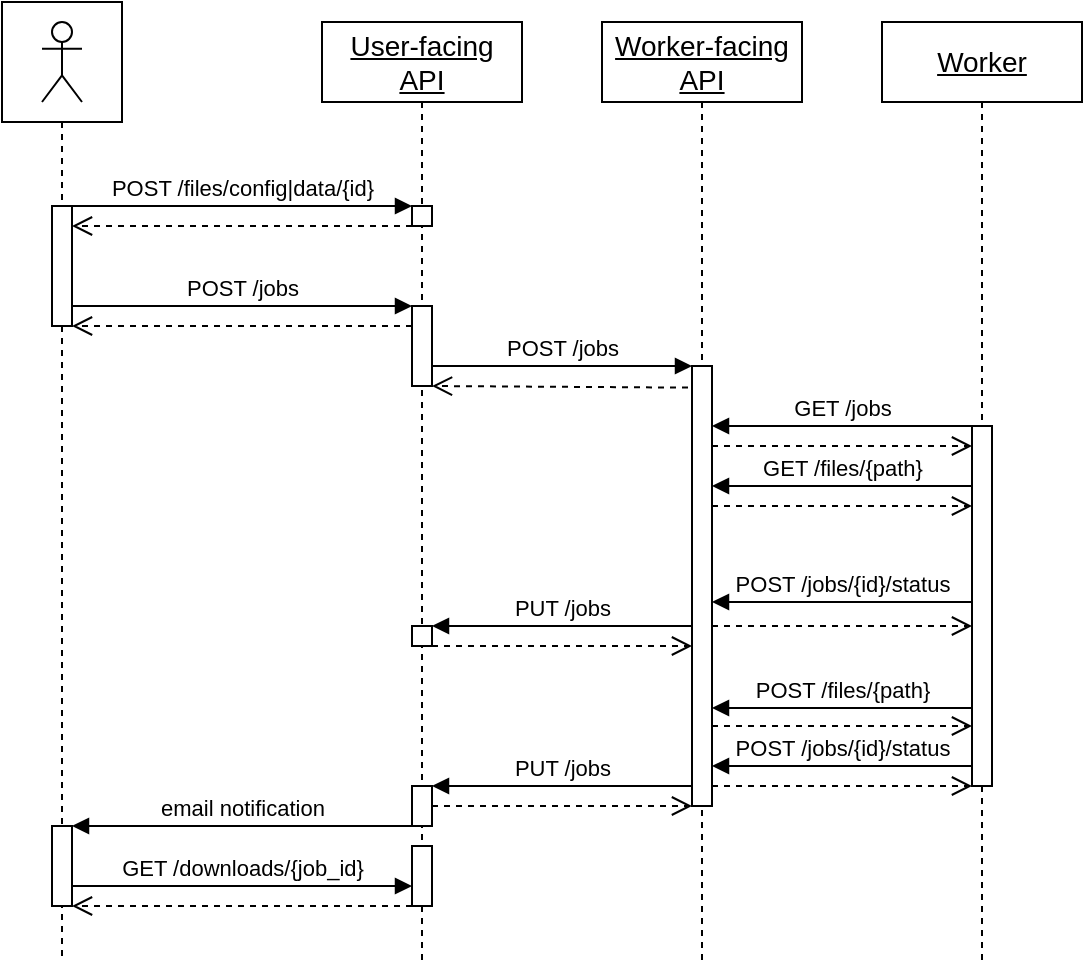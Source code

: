 <mxfile version="24.0.2" type="google">
  <diagram name="Page-1" id="2YBvvXClWsGukQMizWep">
    <mxGraphModel grid="1" page="1" gridSize="10" guides="1" tooltips="1" connect="1" arrows="1" fold="1" pageScale="1" pageWidth="560" pageHeight="500" math="0" shadow="0">
      <root>
        <mxCell id="0" />
        <mxCell id="1" parent="0" />
        <mxCell id="aM9ryv3xv72pqoxQDRHE-1" value="" style="shape=umlLifeline;perimeter=lifelinePerimeter;whiteSpace=wrap;html=1;container=0;dropTarget=0;collapsible=0;recursiveResize=0;outlineConnect=0;portConstraint=eastwest;newEdgeStyle={&quot;edgeStyle&quot;:&quot;elbowEdgeStyle&quot;,&quot;elbow&quot;:&quot;vertical&quot;,&quot;curved&quot;:0,&quot;rounded&quot;:0};size=60;" vertex="1" parent="1">
          <mxGeometry x="10" y="10" width="60" height="480" as="geometry" />
        </mxCell>
        <mxCell id="aM9ryv3xv72pqoxQDRHE-2" value="" style="html=1;points=[];perimeter=orthogonalPerimeter;outlineConnect=0;targetShapes=umlLifeline;portConstraint=eastwest;newEdgeStyle={&quot;edgeStyle&quot;:&quot;elbowEdgeStyle&quot;,&quot;elbow&quot;:&quot;vertical&quot;,&quot;curved&quot;:0,&quot;rounded&quot;:0};" vertex="1" parent="aM9ryv3xv72pqoxQDRHE-1">
          <mxGeometry x="25" y="102" width="10" height="60" as="geometry" />
        </mxCell>
        <mxCell id="aM9ryv3xv72pqoxQDRHE-5" value="&lt;div style=&quot;font-size: 14px;&quot;&gt;&lt;font style=&quot;font-size: 14px;&quot;&gt;&lt;u&gt;User-facing&lt;/u&gt;&lt;/font&gt;&lt;/div&gt;&lt;div style=&quot;font-size: 14px;&quot;&gt;&lt;font style=&quot;font-size: 14px;&quot;&gt;&lt;u&gt;API&lt;br&gt;&lt;/u&gt;&lt;/font&gt;&lt;/div&gt;" style="shape=umlLifeline;perimeter=lifelinePerimeter;whiteSpace=wrap;html=1;container=0;dropTarget=0;collapsible=0;recursiveResize=0;outlineConnect=0;portConstraint=eastwest;newEdgeStyle={&quot;edgeStyle&quot;:&quot;elbowEdgeStyle&quot;,&quot;elbow&quot;:&quot;vertical&quot;,&quot;curved&quot;:0,&quot;rounded&quot;:0};" vertex="1" parent="1">
          <mxGeometry x="170" y="20" width="100" height="470" as="geometry" />
        </mxCell>
        <mxCell id="0E04kj_4lPDgnAjs8gwm-9" value="" style="html=1;points=[];perimeter=orthogonalPerimeter;outlineConnect=0;targetShapes=umlLifeline;portConstraint=eastwest;newEdgeStyle={&quot;edgeStyle&quot;:&quot;elbowEdgeStyle&quot;,&quot;elbow&quot;:&quot;vertical&quot;,&quot;curved&quot;:0,&quot;rounded&quot;:0};" vertex="1" parent="aM9ryv3xv72pqoxQDRHE-5">
          <mxGeometry x="45" y="92" width="10" height="10" as="geometry" />
        </mxCell>
        <mxCell id="0E04kj_4lPDgnAjs8gwm-18" value="" style="html=1;points=[];perimeter=orthogonalPerimeter;outlineConnect=0;targetShapes=umlLifeline;portConstraint=eastwest;newEdgeStyle={&quot;edgeStyle&quot;:&quot;elbowEdgeStyle&quot;,&quot;elbow&quot;:&quot;vertical&quot;,&quot;curved&quot;:0,&quot;rounded&quot;:0};" vertex="1" parent="aM9ryv3xv72pqoxQDRHE-5">
          <mxGeometry x="45" y="142" width="10" height="40" as="geometry" />
        </mxCell>
        <mxCell id="0E04kj_4lPDgnAjs8gwm-41" value="" style="html=1;points=[];perimeter=orthogonalPerimeter;outlineConnect=0;targetShapes=umlLifeline;portConstraint=eastwest;newEdgeStyle={&quot;edgeStyle&quot;:&quot;elbowEdgeStyle&quot;,&quot;elbow&quot;:&quot;vertical&quot;,&quot;curved&quot;:0,&quot;rounded&quot;:0};" vertex="1" parent="aM9ryv3xv72pqoxQDRHE-5">
          <mxGeometry x="45" y="302" width="10" height="10" as="geometry" />
        </mxCell>
        <mxCell id="0E04kj_4lPDgnAjs8gwm-1" value="" style="shape=umlActor;verticalLabelPosition=bottom;verticalAlign=top;html=1;outlineConnect=0;" vertex="1" parent="1">
          <mxGeometry x="30" y="20" width="20" height="40" as="geometry" />
        </mxCell>
        <mxCell id="0E04kj_4lPDgnAjs8gwm-4" value="&lt;div style=&quot;font-size: 14px;&quot;&gt;&lt;font style=&quot;font-size: 14px;&quot;&gt;&lt;u&gt;Worker-facing&lt;/u&gt;&lt;/font&gt;&lt;/div&gt;&lt;div style=&quot;font-size: 14px;&quot;&gt;&lt;font style=&quot;font-size: 14px;&quot;&gt;&lt;u&gt;API&lt;br&gt;&lt;/u&gt;&lt;/font&gt;&lt;/div&gt;" style="shape=umlLifeline;perimeter=lifelinePerimeter;whiteSpace=wrap;html=1;container=0;dropTarget=0;collapsible=0;recursiveResize=0;outlineConnect=0;portConstraint=eastwest;newEdgeStyle={&quot;edgeStyle&quot;:&quot;elbowEdgeStyle&quot;,&quot;elbow&quot;:&quot;vertical&quot;,&quot;curved&quot;:0,&quot;rounded&quot;:0};" vertex="1" parent="1">
          <mxGeometry x="310" y="20" width="100" height="470" as="geometry" />
        </mxCell>
        <mxCell id="0E04kj_4lPDgnAjs8gwm-5" value="" style="html=1;points=[];perimeter=orthogonalPerimeter;outlineConnect=0;targetShapes=umlLifeline;portConstraint=eastwest;newEdgeStyle={&quot;edgeStyle&quot;:&quot;elbowEdgeStyle&quot;,&quot;elbow&quot;:&quot;vertical&quot;,&quot;curved&quot;:0,&quot;rounded&quot;:0};" vertex="1" parent="0E04kj_4lPDgnAjs8gwm-4">
          <mxGeometry x="45" y="172" width="10" height="220" as="geometry" />
        </mxCell>
        <mxCell id="0E04kj_4lPDgnAjs8gwm-10" value="POST /files/config|data/{id}" style="html=1;verticalAlign=bottom;endArrow=block;edgeStyle=elbowEdgeStyle;elbow=vertical;curved=0;rounded=0;" edge="1" parent="1">
          <mxGeometry relative="1" as="geometry">
            <mxPoint x="45" y="112" as="sourcePoint" />
            <Array as="points">
              <mxPoint x="160" y="112" />
              <mxPoint x="150" y="102" />
              <mxPoint x="130" y="142" />
            </Array>
            <mxPoint x="215" y="112" as="targetPoint" />
          </mxGeometry>
        </mxCell>
        <mxCell id="0E04kj_4lPDgnAjs8gwm-11" value="" style="html=1;verticalAlign=bottom;endArrow=open;dashed=1;endSize=8;edgeStyle=elbowEdgeStyle;elbow=vertical;curved=0;rounded=0;" edge="1" parent="1">
          <mxGeometry relative="1" as="geometry">
            <mxPoint x="45" y="122" as="targetPoint" />
            <Array as="points">
              <mxPoint x="150" y="122" />
              <mxPoint x="140" y="302" />
            </Array>
            <mxPoint x="215" y="122" as="sourcePoint" />
          </mxGeometry>
        </mxCell>
        <mxCell id="0E04kj_4lPDgnAjs8gwm-13" value="POST /jobs" style="html=1;verticalAlign=bottom;endArrow=block;edgeStyle=elbowEdgeStyle;elbow=vertical;curved=0;rounded=0;" edge="1" parent="1">
          <mxGeometry relative="1" as="geometry">
            <mxPoint x="45" y="162" as="sourcePoint" />
            <Array as="points">
              <mxPoint x="160" y="162" />
              <mxPoint x="150" y="152" />
              <mxPoint x="130" y="192" />
            </Array>
            <mxPoint x="215" y="162" as="targetPoint" />
          </mxGeometry>
        </mxCell>
        <mxCell id="0E04kj_4lPDgnAjs8gwm-14" value="" style="html=1;verticalAlign=bottom;endArrow=open;dashed=1;endSize=8;edgeStyle=elbowEdgeStyle;elbow=vertical;curved=0;rounded=0;" edge="1" parent="1">
          <mxGeometry relative="1" as="geometry">
            <mxPoint x="45" y="172" as="targetPoint" />
            <Array as="points">
              <mxPoint x="150" y="172" />
              <mxPoint x="140" y="352" />
            </Array>
            <mxPoint x="215" y="172" as="sourcePoint" />
          </mxGeometry>
        </mxCell>
        <mxCell id="0E04kj_4lPDgnAjs8gwm-22" value="&lt;font size=&quot;1&quot;&gt;&lt;u style=&quot;font-size: 14px;&quot;&gt;Worker&lt;/u&gt;&lt;/font&gt;" style="shape=umlLifeline;perimeter=lifelinePerimeter;whiteSpace=wrap;html=1;container=0;dropTarget=0;collapsible=0;recursiveResize=0;outlineConnect=0;portConstraint=eastwest;newEdgeStyle={&quot;edgeStyle&quot;:&quot;elbowEdgeStyle&quot;,&quot;elbow&quot;:&quot;vertical&quot;,&quot;curved&quot;:0,&quot;rounded&quot;:0};" vertex="1" parent="1">
          <mxGeometry x="450" y="20" width="100" height="470" as="geometry" />
        </mxCell>
        <mxCell id="0E04kj_4lPDgnAjs8gwm-23" value="" style="html=1;points=[];perimeter=orthogonalPerimeter;outlineConnect=0;targetShapes=umlLifeline;portConstraint=eastwest;newEdgeStyle={&quot;edgeStyle&quot;:&quot;elbowEdgeStyle&quot;,&quot;elbow&quot;:&quot;vertical&quot;,&quot;curved&quot;:0,&quot;rounded&quot;:0};" vertex="1" parent="0E04kj_4lPDgnAjs8gwm-22">
          <mxGeometry x="45" y="202" width="10" height="180" as="geometry" />
        </mxCell>
        <mxCell id="0E04kj_4lPDgnAjs8gwm-29" value="" style="html=1;verticalAlign=bottom;endArrow=open;dashed=1;endSize=8;edgeStyle=elbowEdgeStyle;elbow=vertical;curved=0;rounded=0;exitX=0.53;exitY=0.56;exitDx=0;exitDy=0;exitPerimeter=0;" edge="1" parent="1" target="0E04kj_4lPDgnAjs8gwm-18">
          <mxGeometry relative="1" as="geometry">
            <mxPoint x="215" y="202" as="targetPoint" />
            <Array as="points">
              <mxPoint x="350" y="202" />
              <mxPoint x="340" y="242" />
              <mxPoint x="140" y="392" />
            </Array>
            <mxPoint x="353" y="202.8" as="sourcePoint" />
          </mxGeometry>
        </mxCell>
        <mxCell id="0E04kj_4lPDgnAjs8gwm-33" value="POST /jobs" style="html=1;verticalAlign=bottom;endArrow=block;edgeStyle=elbowEdgeStyle;elbow=vertical;curved=0;rounded=0;" edge="1" parent="1" source="0E04kj_4lPDgnAjs8gwm-18" target="0E04kj_4lPDgnAjs8gwm-5">
          <mxGeometry relative="1" as="geometry">
            <mxPoint x="230" y="192" as="sourcePoint" />
            <Array as="points">
              <mxPoint x="305" y="192" />
              <mxPoint x="295" y="212" />
              <mxPoint x="275" y="252" />
            </Array>
            <mxPoint x="350" y="192" as="targetPoint" />
          </mxGeometry>
        </mxCell>
        <mxCell id="0E04kj_4lPDgnAjs8gwm-35" value="" style="html=1;verticalAlign=bottom;endArrow=open;dashed=1;endSize=8;edgeStyle=elbowEdgeStyle;elbow=vertical;curved=0;rounded=0;" edge="1" parent="1">
          <mxGeometry relative="1" as="geometry">
            <mxPoint x="495" y="232" as="targetPoint" />
            <Array as="points">
              <mxPoint x="435" y="232" />
              <mxPoint x="495" y="242" />
              <mxPoint x="295" y="392" />
            </Array>
            <mxPoint x="365" y="232" as="sourcePoint" />
          </mxGeometry>
        </mxCell>
        <mxCell id="0E04kj_4lPDgnAjs8gwm-36" value="GET /jobs" style="html=1;verticalAlign=bottom;endArrow=block;edgeStyle=elbowEdgeStyle;elbow=vertical;curved=0;rounded=0;" edge="1" parent="1">
          <mxGeometry relative="1" as="geometry">
            <mxPoint x="495" y="222" as="sourcePoint" />
            <Array as="points">
              <mxPoint x="450" y="222" />
              <mxPoint x="440" y="212" />
              <mxPoint x="420" y="252" />
            </Array>
            <mxPoint x="365" y="222" as="targetPoint" />
          </mxGeometry>
        </mxCell>
        <mxCell id="0E04kj_4lPDgnAjs8gwm-37" value="" style="html=1;verticalAlign=bottom;endArrow=open;dashed=1;endSize=8;edgeStyle=elbowEdgeStyle;elbow=vertical;curved=0;rounded=0;" edge="1" parent="1">
          <mxGeometry relative="1" as="geometry">
            <mxPoint x="495" y="322" as="targetPoint" />
            <Array as="points">
              <mxPoint x="460" y="322" />
              <mxPoint x="440" y="312" />
              <mxPoint x="500" y="322" />
              <mxPoint x="300" y="472" />
            </Array>
            <mxPoint x="365" y="322" as="sourcePoint" />
          </mxGeometry>
        </mxCell>
        <mxCell id="0E04kj_4lPDgnAjs8gwm-38" value="POST /jobs/{id}/status" style="html=1;verticalAlign=bottom;endArrow=block;edgeStyle=elbowEdgeStyle;elbow=vertical;curved=0;rounded=0;" edge="1" parent="1">
          <mxGeometry relative="1" as="geometry">
            <mxPoint x="495" y="310" as="sourcePoint" />
            <Array as="points">
              <mxPoint x="410" y="310" />
              <mxPoint x="455" y="290" />
              <mxPoint x="445" y="280" />
              <mxPoint x="425" y="320" />
            </Array>
            <mxPoint x="365" y="310" as="targetPoint" />
          </mxGeometry>
        </mxCell>
        <mxCell id="0E04kj_4lPDgnAjs8gwm-42" value="" style="html=1;verticalAlign=bottom;endArrow=open;dashed=1;endSize=8;edgeStyle=elbowEdgeStyle;elbow=vertical;curved=0;rounded=0;" edge="1" parent="1">
          <mxGeometry relative="1" as="geometry">
            <mxPoint x="355" y="332" as="targetPoint" />
            <Array as="points">
              <mxPoint x="300" y="332" />
              <mxPoint x="360" y="342" />
              <mxPoint x="160" y="492" />
            </Array>
            <mxPoint x="225" y="332" as="sourcePoint" />
          </mxGeometry>
        </mxCell>
        <mxCell id="0E04kj_4lPDgnAjs8gwm-43" value="PUT /jobs" style="html=1;verticalAlign=bottom;endArrow=block;edgeStyle=elbowEdgeStyle;elbow=vertical;curved=0;rounded=0;" edge="1" parent="1">
          <mxGeometry relative="1" as="geometry">
            <mxPoint x="355" y="322" as="sourcePoint" />
            <Array as="points">
              <mxPoint x="315" y="322" />
              <mxPoint x="305" y="312" />
              <mxPoint x="285" y="352" />
            </Array>
            <mxPoint x="225" y="322" as="targetPoint" />
          </mxGeometry>
        </mxCell>
        <mxCell id="m1_kEds3p9GuMPIvWVn0-3" value="GET /files/{path}" style="html=1;verticalAlign=bottom;endArrow=block;edgeStyle=elbowEdgeStyle;elbow=vertical;curved=0;rounded=0;" edge="1" parent="1">
          <mxGeometry relative="1" as="geometry">
            <mxPoint x="495" y="252" as="sourcePoint" />
            <Array as="points">
              <mxPoint x="450" y="252" />
              <mxPoint x="440" y="242" />
              <mxPoint x="420" y="282" />
            </Array>
            <mxPoint x="365" y="252" as="targetPoint" />
          </mxGeometry>
        </mxCell>
        <mxCell id="m1_kEds3p9GuMPIvWVn0-4" value="" style="html=1;verticalAlign=bottom;endArrow=open;dashed=1;endSize=8;edgeStyle=elbowEdgeStyle;elbow=vertical;curved=0;rounded=0;" edge="1" parent="1">
          <mxGeometry relative="1" as="geometry">
            <mxPoint x="495" y="262" as="targetPoint" />
            <Array as="points">
              <mxPoint x="435" y="262" />
              <mxPoint x="495" y="272" />
              <mxPoint x="295" y="422" />
            </Array>
            <mxPoint x="365" y="262" as="sourcePoint" />
          </mxGeometry>
        </mxCell>
        <mxCell id="m1_kEds3p9GuMPIvWVn0-5" value="POST /files/{path}" style="html=1;verticalAlign=bottom;endArrow=block;edgeStyle=elbowEdgeStyle;elbow=vertical;curved=0;rounded=0;" edge="1" parent="1">
          <mxGeometry relative="1" as="geometry">
            <mxPoint x="495" y="363" as="sourcePoint" />
            <Array as="points">
              <mxPoint x="450" y="363" />
              <mxPoint x="440" y="353" />
              <mxPoint x="420" y="393" />
            </Array>
            <mxPoint x="365" y="363" as="targetPoint" />
          </mxGeometry>
        </mxCell>
        <mxCell id="m1_kEds3p9GuMPIvWVn0-6" value="" style="html=1;verticalAlign=bottom;endArrow=open;dashed=1;endSize=8;edgeStyle=elbowEdgeStyle;elbow=vertical;curved=0;rounded=0;" edge="1" parent="1">
          <mxGeometry relative="1" as="geometry">
            <mxPoint x="495" y="372" as="targetPoint" />
            <Array as="points">
              <mxPoint x="435" y="372" />
              <mxPoint x="495" y="382" />
              <mxPoint x="295" y="532" />
            </Array>
            <mxPoint x="365" y="372" as="sourcePoint" />
          </mxGeometry>
        </mxCell>
        <mxCell id="m1_kEds3p9GuMPIvWVn0-7" value="POST /jobs/{id}/status" style="html=1;verticalAlign=bottom;endArrow=block;edgeStyle=elbowEdgeStyle;elbow=horizontal;curved=0;rounded=0;" edge="1" parent="1">
          <mxGeometry relative="1" as="geometry">
            <mxPoint x="495" y="392" as="sourcePoint" />
            <Array as="points">
              <mxPoint x="450" y="392" />
              <mxPoint x="440" y="382" />
              <mxPoint x="420" y="422" />
            </Array>
            <mxPoint x="365" y="392" as="targetPoint" />
          </mxGeometry>
        </mxCell>
        <mxCell id="m1_kEds3p9GuMPIvWVn0-8" value="" style="html=1;verticalAlign=bottom;endArrow=open;dashed=1;endSize=8;edgeStyle=elbowEdgeStyle;elbow=vertical;curved=0;rounded=0;" edge="1" parent="1">
          <mxGeometry relative="1" as="geometry">
            <mxPoint x="495" y="402" as="targetPoint" />
            <Array as="points">
              <mxPoint x="435" y="402" />
              <mxPoint x="495" y="412" />
              <mxPoint x="295" y="562" />
            </Array>
            <mxPoint x="365" y="402" as="sourcePoint" />
          </mxGeometry>
        </mxCell>
        <mxCell id="m1_kEds3p9GuMPIvWVn0-9" value="PUT /jobs" style="html=1;verticalAlign=bottom;endArrow=block;edgeStyle=elbowEdgeStyle;elbow=vertical;curved=0;rounded=0;" edge="1" parent="1">
          <mxGeometry relative="1" as="geometry">
            <mxPoint x="355" y="402" as="sourcePoint" />
            <Array as="points">
              <mxPoint x="315" y="402" />
              <mxPoint x="305" y="392" />
              <mxPoint x="285" y="432" />
            </Array>
            <mxPoint x="225" y="402" as="targetPoint" />
          </mxGeometry>
        </mxCell>
        <mxCell id="m1_kEds3p9GuMPIvWVn0-10" value="" style="html=1;verticalAlign=bottom;endArrow=open;dashed=1;endSize=8;edgeStyle=elbowEdgeStyle;elbow=vertical;curved=0;rounded=0;" edge="1" parent="1">
          <mxGeometry relative="1" as="geometry">
            <mxPoint x="355" y="412" as="targetPoint" />
            <Array as="points">
              <mxPoint x="300" y="412" />
              <mxPoint x="360" y="422" />
              <mxPoint x="160" y="572" />
            </Array>
            <mxPoint x="225" y="412" as="sourcePoint" />
          </mxGeometry>
        </mxCell>
        <mxCell id="m1_kEds3p9GuMPIvWVn0-11" value="" style="html=1;points=[];perimeter=orthogonalPerimeter;outlineConnect=0;targetShapes=umlLifeline;portConstraint=eastwest;newEdgeStyle={&quot;edgeStyle&quot;:&quot;elbowEdgeStyle&quot;,&quot;elbow&quot;:&quot;vertical&quot;,&quot;curved&quot;:0,&quot;rounded&quot;:0};" vertex="1" parent="1">
          <mxGeometry x="215" y="402" width="10" height="20" as="geometry" />
        </mxCell>
        <mxCell id="m1_kEds3p9GuMPIvWVn0-12" value="email notification" style="html=1;verticalAlign=bottom;endArrow=block;edgeStyle=elbowEdgeStyle;elbow=vertical;curved=0;rounded=0;" edge="1" parent="1" target="m1_kEds3p9GuMPIvWVn0-13">
          <mxGeometry relative="1" as="geometry">
            <mxPoint x="215" y="422" as="sourcePoint" />
            <Array as="points">
              <mxPoint x="175" y="422" />
              <mxPoint x="165" y="412" />
              <mxPoint x="145" y="452" />
            </Array>
            <mxPoint x="85" y="422" as="targetPoint" />
          </mxGeometry>
        </mxCell>
        <mxCell id="m1_kEds3p9GuMPIvWVn0-13" value="" style="html=1;points=[];perimeter=orthogonalPerimeter;outlineConnect=0;targetShapes=umlLifeline;portConstraint=eastwest;newEdgeStyle={&quot;edgeStyle&quot;:&quot;elbowEdgeStyle&quot;,&quot;elbow&quot;:&quot;vertical&quot;,&quot;curved&quot;:0,&quot;rounded&quot;:0};" vertex="1" parent="1">
          <mxGeometry x="35" y="422" width="10" height="40" as="geometry" />
        </mxCell>
        <mxCell id="m1_kEds3p9GuMPIvWVn0-14" value="" style="html=1;points=[];perimeter=orthogonalPerimeter;outlineConnect=0;targetShapes=umlLifeline;portConstraint=eastwest;newEdgeStyle={&quot;edgeStyle&quot;:&quot;elbowEdgeStyle&quot;,&quot;elbow&quot;:&quot;vertical&quot;,&quot;curved&quot;:0,&quot;rounded&quot;:0};" vertex="1" parent="1">
          <mxGeometry x="215" y="432" width="10" height="30" as="geometry" />
        </mxCell>
        <mxCell id="m1_kEds3p9GuMPIvWVn0-15" value="&lt;div&gt;GET /downloads/{job_id}&lt;/div&gt;" style="html=1;verticalAlign=bottom;endArrow=block;edgeStyle=elbowEdgeStyle;elbow=vertical;curved=0;rounded=0;" edge="1" parent="1">
          <mxGeometry relative="1" as="geometry">
            <mxPoint x="45" y="452" as="sourcePoint" />
            <Array as="points">
              <mxPoint x="160" y="452" />
              <mxPoint x="150" y="442" />
              <mxPoint x="130" y="482" />
            </Array>
            <mxPoint x="215" y="452" as="targetPoint" />
          </mxGeometry>
        </mxCell>
        <mxCell id="m1_kEds3p9GuMPIvWVn0-16" value="" style="html=1;verticalAlign=bottom;endArrow=open;dashed=1;endSize=8;edgeStyle=elbowEdgeStyle;elbow=vertical;curved=0;rounded=0;" edge="1" parent="1">
          <mxGeometry relative="1" as="geometry">
            <mxPoint x="45" y="462" as="targetPoint" />
            <Array as="points">
              <mxPoint x="150" y="462" />
              <mxPoint x="140" y="642" />
            </Array>
            <mxPoint x="215" y="462" as="sourcePoint" />
          </mxGeometry>
        </mxCell>
      </root>
    </mxGraphModel>
  </diagram>
</mxfile>
